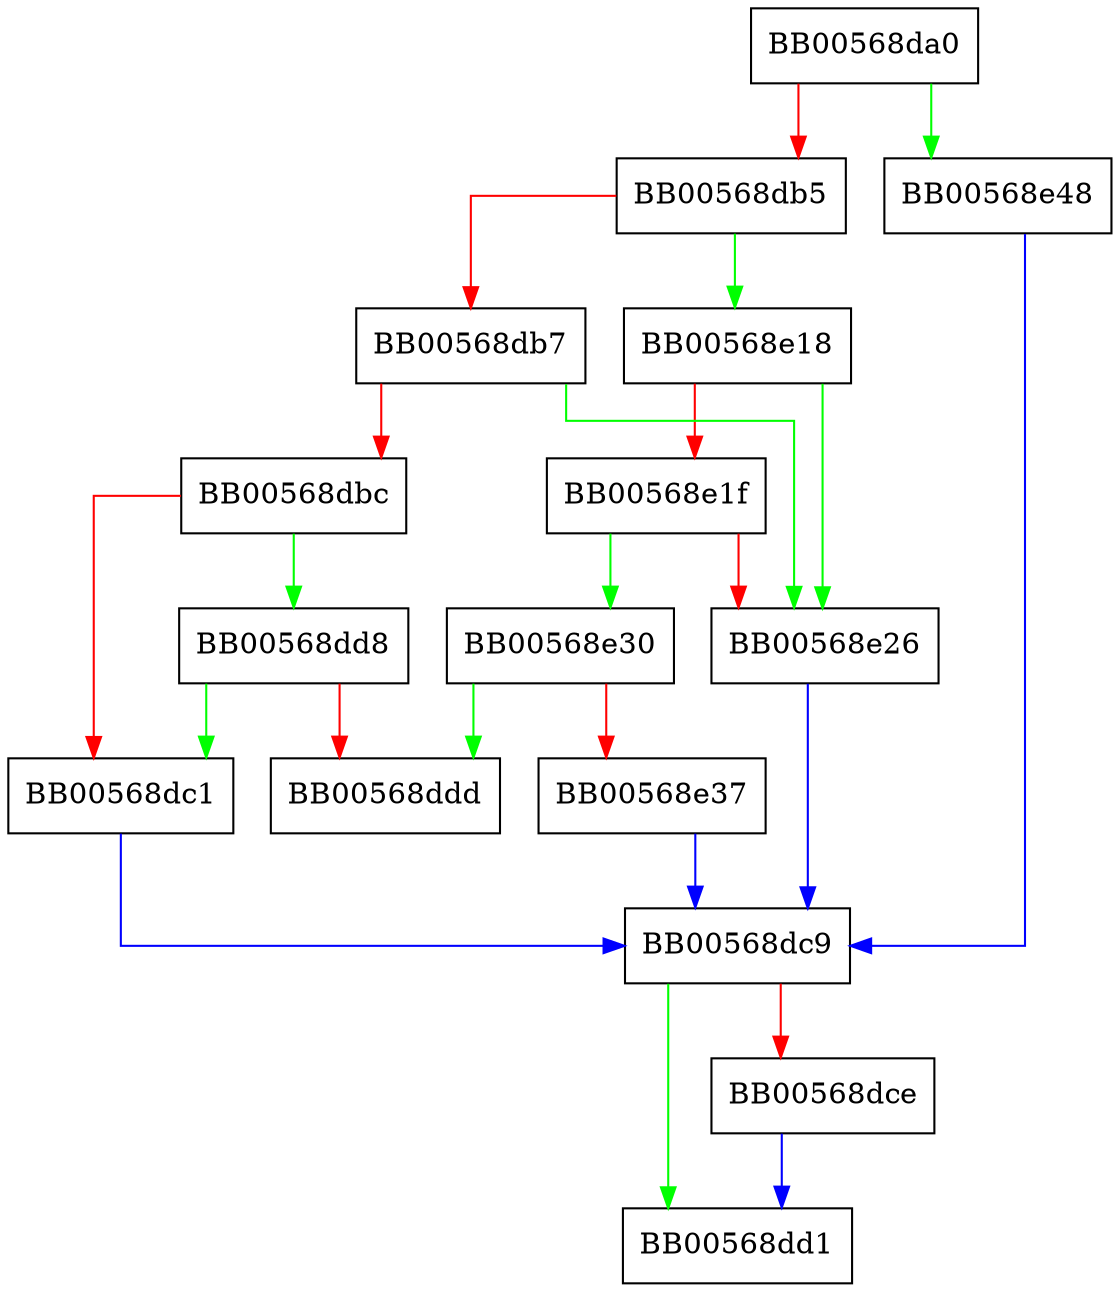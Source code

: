 digraph CMS_get0_eContentType {
  node [shape="box"];
  graph [splines=ortho];
  BB00568da0 -> BB00568e48 [color="green"];
  BB00568da0 -> BB00568db5 [color="red"];
  BB00568db5 -> BB00568e18 [color="green"];
  BB00568db5 -> BB00568db7 [color="red"];
  BB00568db7 -> BB00568e26 [color="green"];
  BB00568db7 -> BB00568dbc [color="red"];
  BB00568dbc -> BB00568dd8 [color="green"];
  BB00568dbc -> BB00568dc1 [color="red"];
  BB00568dc1 -> BB00568dc9 [color="blue"];
  BB00568dc9 -> BB00568dd1 [color="green"];
  BB00568dc9 -> BB00568dce [color="red"];
  BB00568dce -> BB00568dd1 [color="blue"];
  BB00568dd8 -> BB00568dc1 [color="green"];
  BB00568dd8 -> BB00568ddd [color="red"];
  BB00568e18 -> BB00568e26 [color="green"];
  BB00568e18 -> BB00568e1f [color="red"];
  BB00568e1f -> BB00568e30 [color="green"];
  BB00568e1f -> BB00568e26 [color="red"];
  BB00568e26 -> BB00568dc9 [color="blue"];
  BB00568e30 -> BB00568ddd [color="green"];
  BB00568e30 -> BB00568e37 [color="red"];
  BB00568e37 -> BB00568dc9 [color="blue"];
  BB00568e48 -> BB00568dc9 [color="blue"];
}